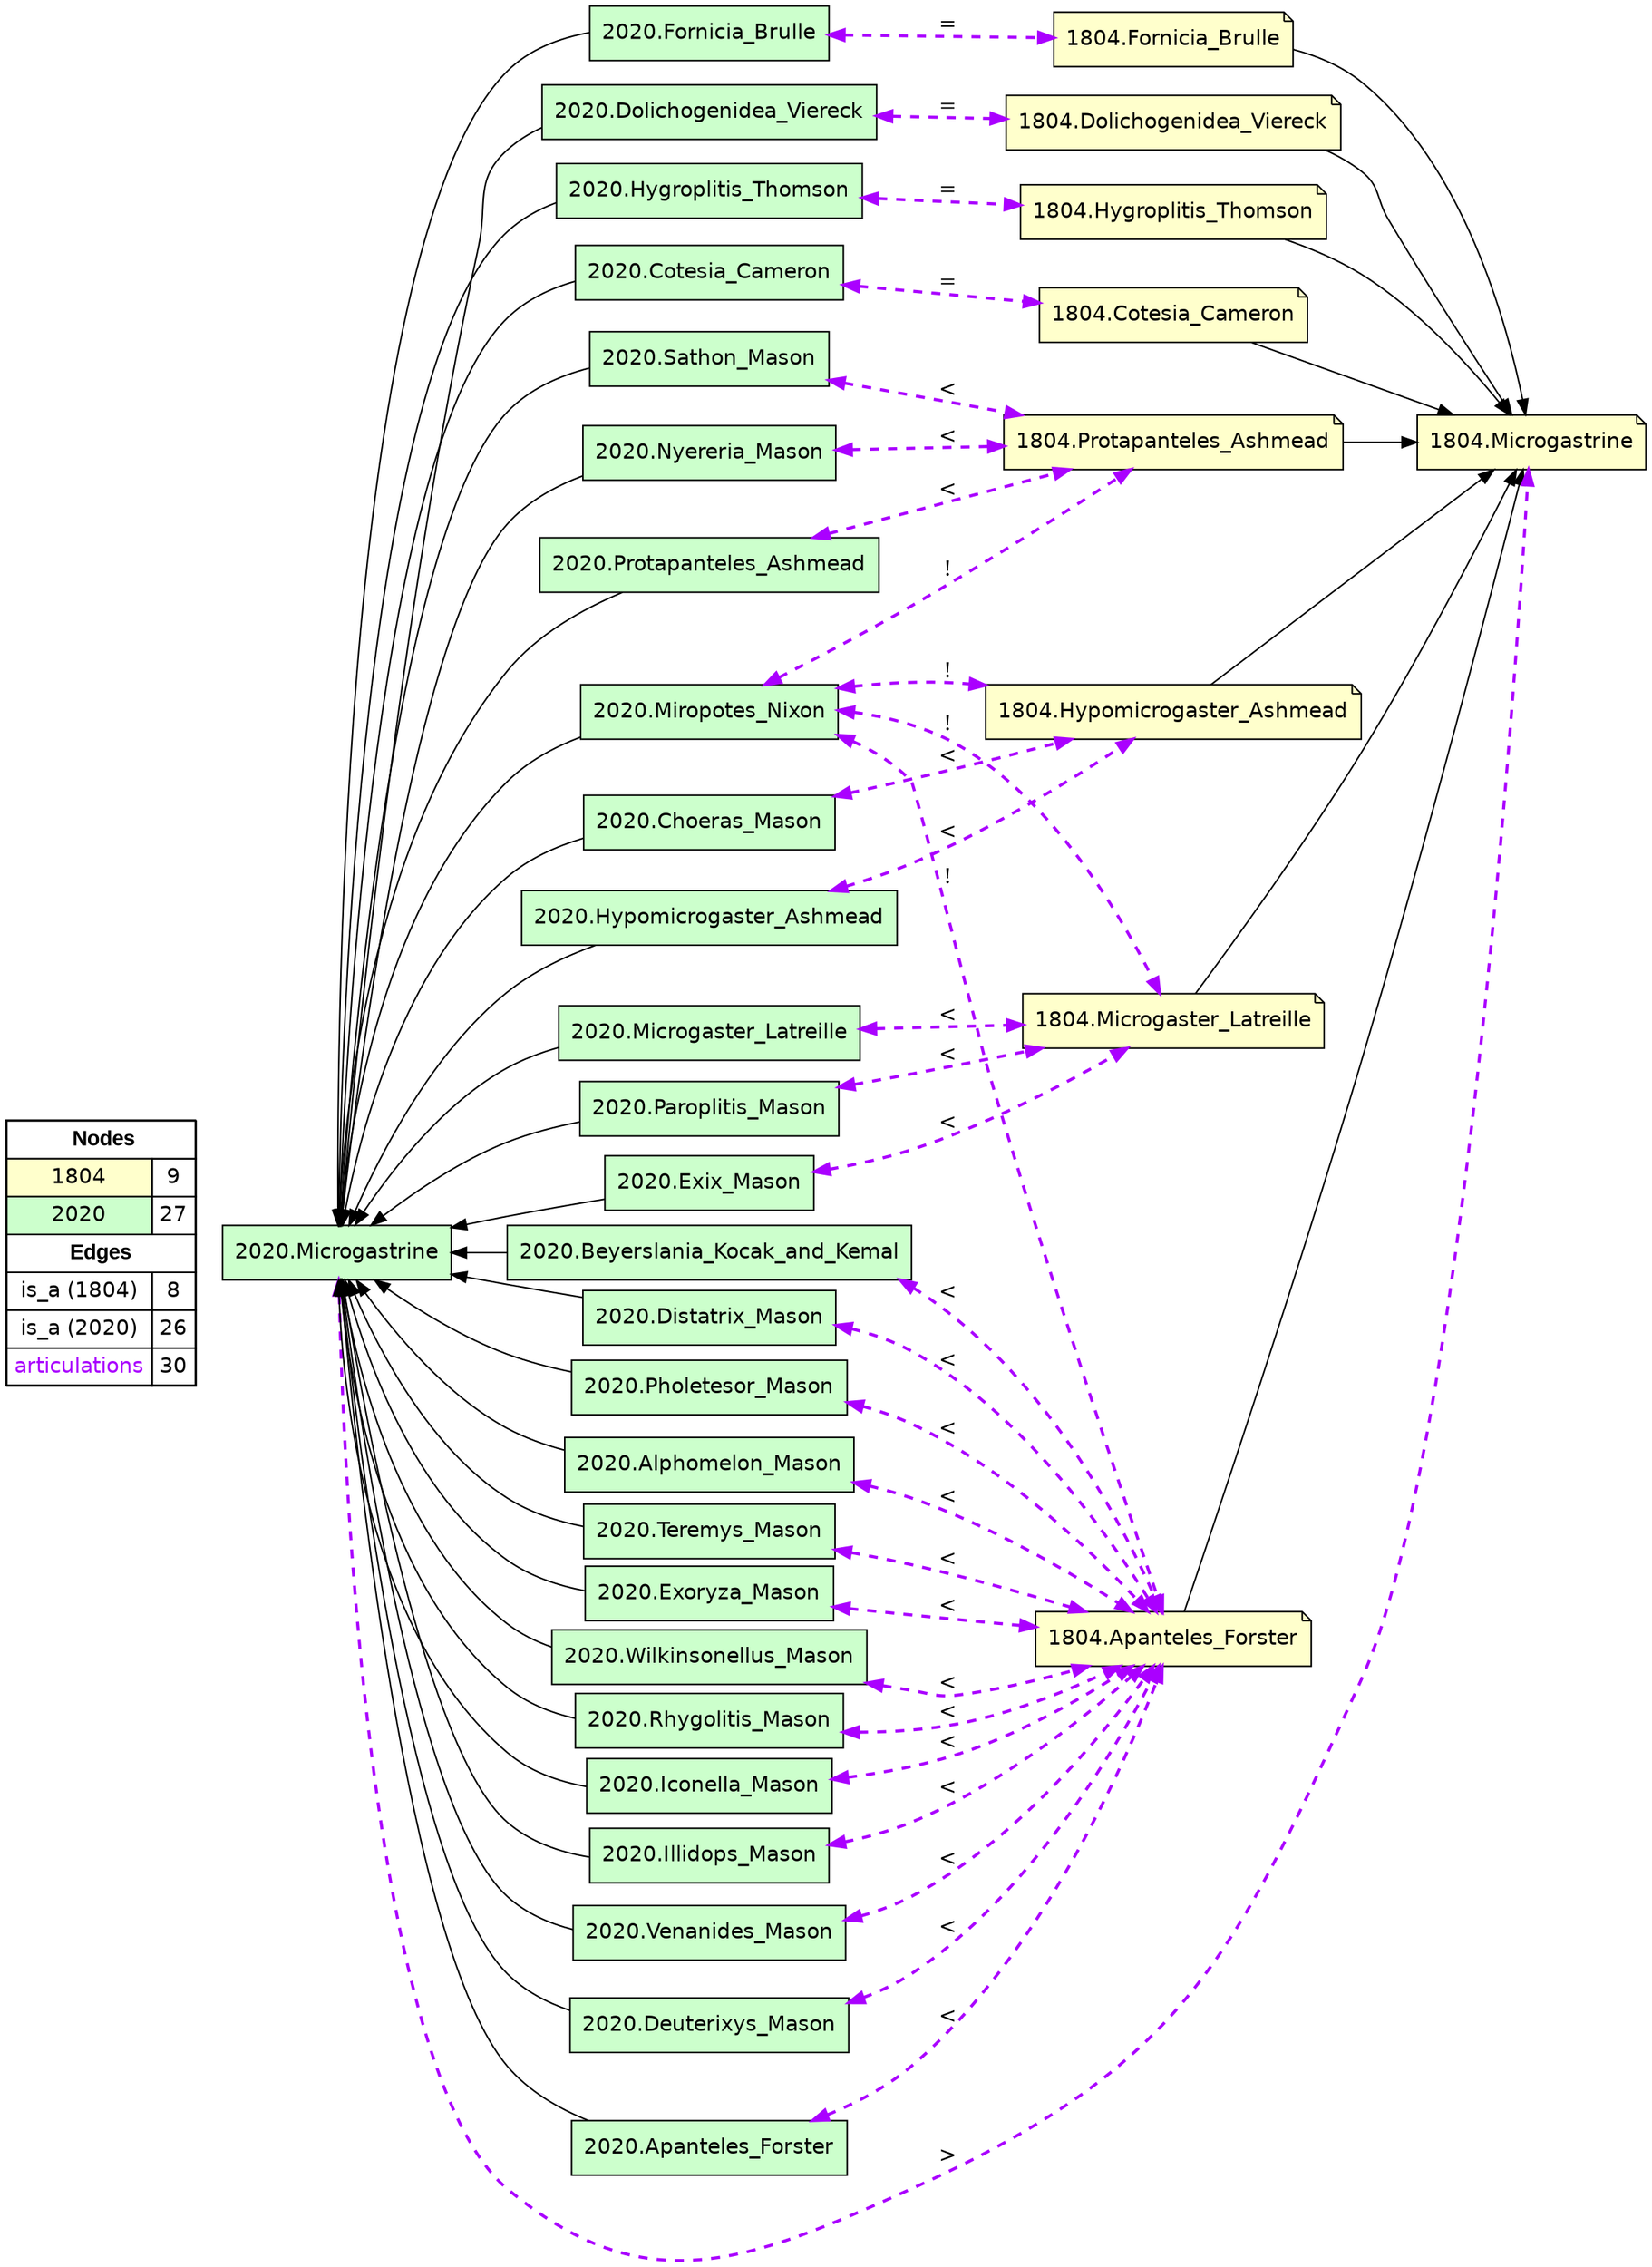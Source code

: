 digraph{
rankdir=LR
node[shape=circle style=filled fillcolor="#FFFFFF"] 
node[shape=note style=filled fillcolor="#FFFFCC" fontname="helvetica"] 
"1804.Fornicia_Brulle"
"1804.Dolichogenidea_Viereck"
"1804.Hygroplitis_Thomson"
"1804.Cotesia_Cameron"
"1804.Microgastrine"
"1804.Protapanteles_Ashmead"
"1804.Hypomicrogaster_Ashmead"
"1804.Microgaster_Latreille"
"1804.Apanteles_Forster"
node[shape=circle style=filled fillcolor="#FFFFFF"] 
node[shape=box style=filled fillcolor="#CCFFCC" fontname="helvetica"] 
"2020.Microgaster_Latreille"
"2020.Illidops_Mason"
"2020.Fornicia_Brulle"
"2020.Choeras_Mason"
"2020.Venanides_Mason"
"2020.Deuterixys_Mason"
"2020.Dolichogenidea_Viereck"
"2020.Apanteles_Forster"
"2020.Hygroplitis_Thomson"
"2020.Beyerslania_Kocak_and_Kemal"
"2020.Distatrix_Mason"
"2020.Hypomicrogaster_Ashmead"
"2020.Cotesia_Cameron"
"2020.Pholetesor_Mason"
"2020.Alphomelon_Mason"
"2020.Teremys_Mason"
"2020.Exoryza_Mason"
"2020.Miropotes_Nixon"
"2020.Microgastrine"
"2020.Sathon_Mason"
"2020.Paroplitis_Mason"
"2020.Nyereria_Mason"
"2020.Wilkinsonellus_Mason"
"2020.Rhygolitis_Mason"
"2020.Protapanteles_Ashmead"
"2020.Iconella_Mason"
"2020.Exix_Mason"
edge[style=solid color="#000000" constraint=true penwidth=1 dir=forward]
edge[style=solid color="#000000" constraint=true penwidth=1 dir=forward]
"1804.Apanteles_Forster" -> "1804.Microgastrine"
"1804.Hypomicrogaster_Ashmead" -> "1804.Microgastrine"
"1804.Dolichogenidea_Viereck" -> "1804.Microgastrine"
"1804.Protapanteles_Ashmead" -> "1804.Microgastrine"
"1804.Cotesia_Cameron" -> "1804.Microgastrine"
"1804.Fornicia_Brulle" -> "1804.Microgastrine"
"1804.Microgaster_Latreille" -> "1804.Microgastrine"
"1804.Hygroplitis_Thomson" -> "1804.Microgastrine"
edge[style=solid color="#000000" constraint=true penwidth=1 dir=forward]
edge[style=solid color="#000000" constraint=true penwidth=1 dir=forward]
"2020.Microgastrine" -> "2020.Distatrix_Mason" [dir=back]
"2020.Microgastrine" -> "2020.Microgaster_Latreille" [dir=back]
"2020.Microgastrine" -> "2020.Dolichogenidea_Viereck" [dir=back]
"2020.Microgastrine" -> "2020.Hygroplitis_Thomson" [dir=back]
"2020.Microgastrine" -> "2020.Nyereria_Mason" [dir=back]
"2020.Microgastrine" -> "2020.Hypomicrogaster_Ashmead" [dir=back]
"2020.Microgastrine" -> "2020.Deuterixys_Mason" [dir=back]
"2020.Microgastrine" -> "2020.Miropotes_Nixon" [dir=back]
"2020.Microgastrine" -> "2020.Cotesia_Cameron" [dir=back]
"2020.Microgastrine" -> "2020.Fornicia_Brulle" [dir=back]
"2020.Microgastrine" -> "2020.Protapanteles_Ashmead" [dir=back]
"2020.Microgastrine" -> "2020.Exoryza_Mason" [dir=back]
"2020.Microgastrine" -> "2020.Teremys_Mason" [dir=back]
"2020.Microgastrine" -> "2020.Beyerslania_Kocak_and_Kemal" [dir=back]
"2020.Microgastrine" -> "2020.Venanides_Mason" [dir=back]
"2020.Microgastrine" -> "2020.Pholetesor_Mason" [dir=back]
"2020.Microgastrine" -> "2020.Wilkinsonellus_Mason" [dir=back]
"2020.Microgastrine" -> "2020.Paroplitis_Mason" [dir=back]
"2020.Microgastrine" -> "2020.Illidops_Mason" [dir=back]
"2020.Microgastrine" -> "2020.Exix_Mason" [dir=back]
"2020.Microgastrine" -> "2020.Choeras_Mason" [dir=back]
"2020.Microgastrine" -> "2020.Sathon_Mason" [dir=back]
"2020.Microgastrine" -> "2020.Rhygolitis_Mason" [dir=back]
"2020.Microgastrine" -> "2020.Apanteles_Forster" [dir=back]
"2020.Microgastrine" -> "2020.Iconella_Mason" [dir=back]
"2020.Microgastrine" -> "2020.Alphomelon_Mason" [dir=back]
edge[style=solid color="#000000" constraint=true penwidth=1 dir=forward]
edge[style=dashed color="#AA00FF" constraint=true penwidth=2 dir=both]
"2020.Paroplitis_Mason" -> "1804.Microgaster_Latreille" [label="<"]
"2020.Rhygolitis_Mason" -> "1804.Apanteles_Forster" [label="<"]
"2020.Exix_Mason" -> "1804.Microgaster_Latreille" [label="<"]
"2020.Hygroplitis_Thomson" -> "1804.Hygroplitis_Thomson" [label="="]
"2020.Protapanteles_Ashmead" -> "1804.Protapanteles_Ashmead" [label="<"]
"2020.Deuterixys_Mason" -> "1804.Apanteles_Forster" [label="<"]
"2020.Teremys_Mason" -> "1804.Apanteles_Forster" [label="<"]
"2020.Alphomelon_Mason" -> "1804.Apanteles_Forster" [label="<"]
"2020.Miropotes_Nixon" -> "1804.Protapanteles_Ashmead" [label="!"]
"2020.Choeras_Mason" -> "1804.Hypomicrogaster_Ashmead" [label="<"]
"2020.Wilkinsonellus_Mason" -> "1804.Apanteles_Forster" [label="<"]
"2020.Exoryza_Mason" -> "1804.Apanteles_Forster" [label="<"]
"2020.Apanteles_Forster" -> "1804.Apanteles_Forster" [label="<"]
"2020.Distatrix_Mason" -> "1804.Apanteles_Forster" [label="<"]
"2020.Microgastrine" -> "1804.Microgastrine" [label=">"]
"2020.Miropotes_Nixon" -> "1804.Hypomicrogaster_Ashmead" [label="!"]
"2020.Cotesia_Cameron" -> "1804.Cotesia_Cameron" [label="="]
"2020.Miropotes_Nixon" -> "1804.Microgaster_Latreille" [label="!"]
"2020.Iconella_Mason" -> "1804.Apanteles_Forster" [label="<"]
"2020.Beyerslania_Kocak_and_Kemal" -> "1804.Apanteles_Forster" [label="<"]
"2020.Illidops_Mason" -> "1804.Apanteles_Forster" [label="<"]
"2020.Miropotes_Nixon" -> "1804.Apanteles_Forster" [label="!"]
"2020.Hypomicrogaster_Ashmead" -> "1804.Hypomicrogaster_Ashmead" [label="<"]
"2020.Nyereria_Mason" -> "1804.Protapanteles_Ashmead" [label="<"]
"2020.Dolichogenidea_Viereck" -> "1804.Dolichogenidea_Viereck" [label="="]
"2020.Microgaster_Latreille" -> "1804.Microgaster_Latreille" [label="<"]
"2020.Sathon_Mason" -> "1804.Protapanteles_Ashmead" [label="<"]
"2020.Pholetesor_Mason" -> "1804.Apanteles_Forster" [label="<"]
"2020.Fornicia_Brulle" -> "1804.Fornicia_Brulle" [label="="]
"2020.Venanides_Mason" -> "1804.Apanteles_Forster" [label="<"]
node[shape=box] 
{rank=source Legend [fillcolor= white margin=0 label=< 
 <TABLE BORDER="0" CELLBORDER="1" CELLSPACING="0" CELLPADDING="4"> 
<TR> <TD COLSPAN="2"><font face="Arial Black"> Nodes</font></TD> </TR> 
<TR> 
 <TD bgcolor="#FFFFCC" fontname="helvetica">1804</TD> 
 <TD>9</TD> 
 </TR> 
<TR> 
 <TD bgcolor="#CCFFCC" fontname="helvetica">2020</TD> 
 <TD>27</TD> 
 </TR> 
<TR> <TD COLSPAN="2"><font face = "Arial Black"> Edges </font></TD> </TR> 
<TR> 
 <TD><font color ="#000000">is_a (1804)</font></TD><TD>8</TD>
</TR>
<TR> 
 <TD><font color ="#000000">is_a (2020)</font></TD><TD>26</TD>
</TR>
<TR> 
 <TD><font color ="#AA00FF">articulations</font></TD><TD>30</TD>
</TR>
</TABLE> 
 >] } 
}